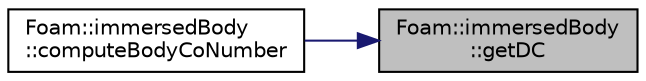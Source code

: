 digraph "Foam::immersedBody::getDC"
{
 // LATEX_PDF_SIZE
  edge [fontname="Helvetica",fontsize="10",labelfontname="Helvetica",labelfontsize="10"];
  node [fontname="Helvetica",fontsize="10",shape=record];
  rankdir="RL";
  Node1 [label="Foam::immersedBody\l::getDC",height=0.2,width=0.4,color="black", fillcolor="grey75", style="filled", fontcolor="black",tooltip=" "];
  Node1 -> Node2 [dir="back",color="midnightblue",fontsize="10",style="solid",fontname="Helvetica"];
  Node2 [label="Foam::immersedBody\l::computeBodyCoNumber",height=0.2,width=0.4,color="black", fillcolor="white", style="filled",URL="$classFoam_1_1immersedBody.html#a3fc696addbdc30f33f9c0cc38470721a",tooltip=" "];
}
